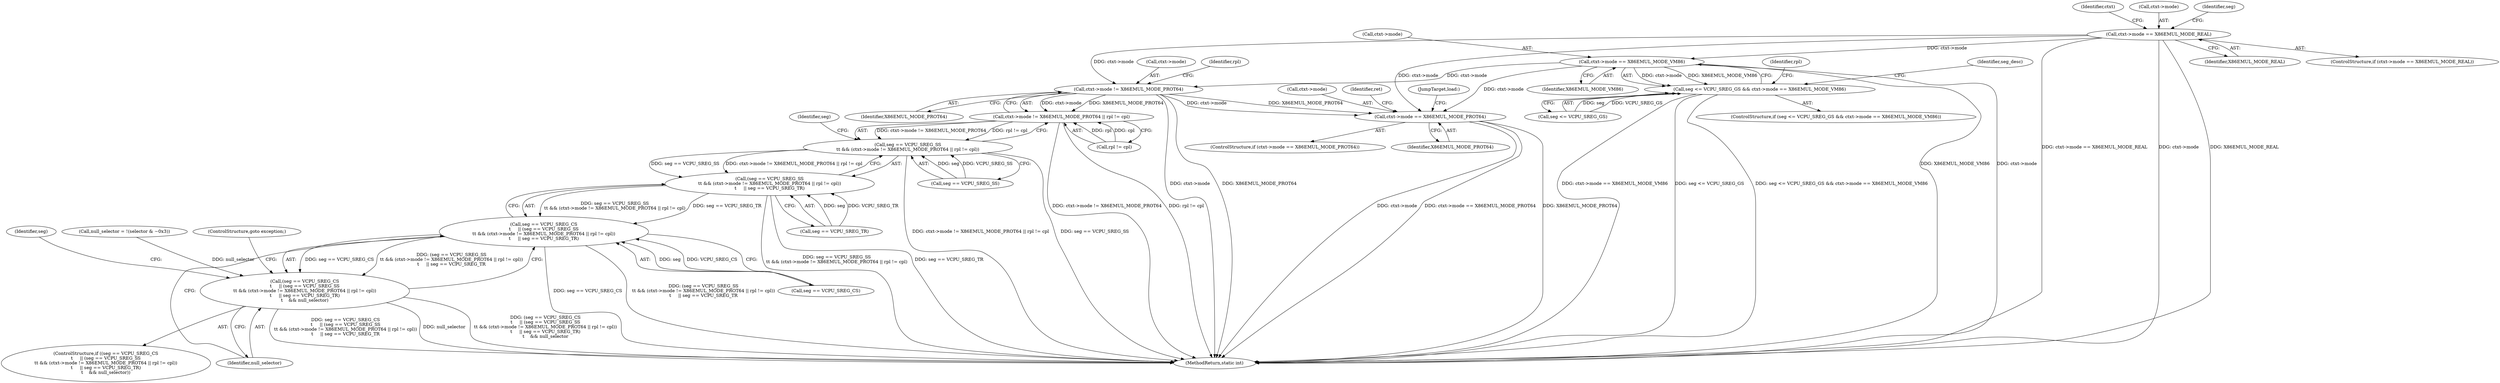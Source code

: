 digraph "0_linux_d1442d85cc30ea75f7d399474ca738e0bc96f715@pointer" {
"1000157" [label="(Call,ctxt->mode == X86EMUL_MODE_REAL)"];
"1000184" [label="(Call,ctxt->mode == X86EMUL_MODE_VM86)"];
"1000180" [label="(Call,seg <= VCPU_SREG_GS && ctxt->mode == X86EMUL_MODE_VM86)"];
"1000238" [label="(Call,ctxt->mode != X86EMUL_MODE_PROT64)"];
"1000237" [label="(Call,ctxt->mode != X86EMUL_MODE_PROT64 || rpl != cpl)"];
"1000233" [label="(Call,seg == VCPU_SREG_SS\n\t\t && (ctxt->mode != X86EMUL_MODE_PROT64 || rpl != cpl))"];
"1000232" [label="(Call,(seg == VCPU_SREG_SS\n\t\t && (ctxt->mode != X86EMUL_MODE_PROT64 || rpl != cpl))\n\t     || seg == VCPU_SREG_TR)"];
"1000228" [label="(Call,seg == VCPU_SREG_CS\n\t     || (seg == VCPU_SREG_SS\n\t\t && (ctxt->mode != X86EMUL_MODE_PROT64 || rpl != cpl))\n\t     || seg == VCPU_SREG_TR)"];
"1000227" [label="(Call,(seg == VCPU_SREG_CS\n\t     || (seg == VCPU_SREG_SS\n\t\t && (ctxt->mode != X86EMUL_MODE_PROT64 || rpl != cpl))\n\t     || seg == VCPU_SREG_TR)\n\t    && null_selector)"];
"1000519" [label="(Call,ctxt->mode == X86EMUL_MODE_PROT64)"];
"1000180" [label="(Call,seg <= VCPU_SREG_GS && ctxt->mode == X86EMUL_MODE_VM86)"];
"1000157" [label="(Call,ctxt->mode == X86EMUL_MODE_REAL)"];
"1000569" [label="(MethodReturn,static int)"];
"1000232" [label="(Call,(seg == VCPU_SREG_SS\n\t\t && (ctxt->mode != X86EMUL_MODE_PROT64 || rpl != cpl))\n\t     || seg == VCPU_SREG_TR)"];
"1000137" [label="(Call,null_selector = !(selector & ~0x3))"];
"1000184" [label="(Call,ctxt->mode == X86EMUL_MODE_VM86)"];
"1000518" [label="(ControlStructure,if (ctxt->mode == X86EMUL_MODE_PROT64))"];
"1000179" [label="(ControlStructure,if (seg <= VCPU_SREG_GS && ctxt->mode == X86EMUL_MODE_VM86))"];
"1000227" [label="(Call,(seg == VCPU_SREG_CS\n\t     || (seg == VCPU_SREG_SS\n\t\t && (ctxt->mode != X86EMUL_MODE_PROT64 || rpl != cpl))\n\t     || seg == VCPU_SREG_TR)\n\t    && null_selector)"];
"1000523" [label="(Identifier,X86EMUL_MODE_PROT64)"];
"1000228" [label="(Call,seg == VCPU_SREG_CS\n\t     || (seg == VCPU_SREG_SS\n\t\t && (ctxt->mode != X86EMUL_MODE_PROT64 || rpl != cpl))\n\t     || seg == VCPU_SREG_TR)"];
"1000239" [label="(Call,ctxt->mode)"];
"1000226" [label="(ControlStructure,if ((seg == VCPU_SREG_CS\n\t     || (seg == VCPU_SREG_SS\n\t\t && (ctxt->mode != X86EMUL_MODE_PROT64 || rpl != cpl))\n\t     || seg == VCPU_SREG_TR)\n\t    && null_selector))"];
"1000229" [label="(Call,seg == VCPU_SREG_CS)"];
"1000526" [label="(Identifier,ret)"];
"1000161" [label="(Identifier,X86EMUL_MODE_REAL)"];
"1000243" [label="(Call,rpl != cpl)"];
"1000246" [label="(Call,seg == VCPU_SREG_TR)"];
"1000181" [label="(Call,seg <= VCPU_SREG_GS)"];
"1000519" [label="(Call,ctxt->mode == X86EMUL_MODE_PROT64)"];
"1000188" [label="(Identifier,X86EMUL_MODE_VM86)"];
"1000234" [label="(Call,seg == VCPU_SREG_SS)"];
"1000247" [label="(Identifier,seg)"];
"1000164" [label="(Identifier,ctxt)"];
"1000546" [label="(JumpTarget,load:)"];
"1000237" [label="(Call,ctxt->mode != X86EMUL_MODE_PROT64 || rpl != cpl)"];
"1000156" [label="(ControlStructure,if (ctxt->mode == X86EMUL_MODE_REAL))"];
"1000185" [label="(Call,ctxt->mode)"];
"1000520" [label="(Call,ctxt->mode)"];
"1000238" [label="(Call,ctxt->mode != X86EMUL_MODE_PROT64)"];
"1000244" [label="(Identifier,rpl)"];
"1000192" [label="(Identifier,seg_desc)"];
"1000158" [label="(Call,ctxt->mode)"];
"1000222" [label="(Identifier,rpl)"];
"1000182" [label="(Identifier,seg)"];
"1000242" [label="(Identifier,X86EMUL_MODE_PROT64)"];
"1000250" [label="(ControlStructure,goto exception;)"];
"1000249" [label="(Identifier,null_selector)"];
"1000254" [label="(Identifier,seg)"];
"1000233" [label="(Call,seg == VCPU_SREG_SS\n\t\t && (ctxt->mode != X86EMUL_MODE_PROT64 || rpl != cpl))"];
"1000157" -> "1000156"  [label="AST: "];
"1000157" -> "1000161"  [label="CFG: "];
"1000158" -> "1000157"  [label="AST: "];
"1000161" -> "1000157"  [label="AST: "];
"1000164" -> "1000157"  [label="CFG: "];
"1000182" -> "1000157"  [label="CFG: "];
"1000157" -> "1000569"  [label="DDG: ctxt->mode == X86EMUL_MODE_REAL"];
"1000157" -> "1000569"  [label="DDG: ctxt->mode"];
"1000157" -> "1000569"  [label="DDG: X86EMUL_MODE_REAL"];
"1000157" -> "1000184"  [label="DDG: ctxt->mode"];
"1000157" -> "1000238"  [label="DDG: ctxt->mode"];
"1000157" -> "1000519"  [label="DDG: ctxt->mode"];
"1000184" -> "1000180"  [label="AST: "];
"1000184" -> "1000188"  [label="CFG: "];
"1000185" -> "1000184"  [label="AST: "];
"1000188" -> "1000184"  [label="AST: "];
"1000180" -> "1000184"  [label="CFG: "];
"1000184" -> "1000569"  [label="DDG: X86EMUL_MODE_VM86"];
"1000184" -> "1000569"  [label="DDG: ctxt->mode"];
"1000184" -> "1000180"  [label="DDG: ctxt->mode"];
"1000184" -> "1000180"  [label="DDG: X86EMUL_MODE_VM86"];
"1000184" -> "1000238"  [label="DDG: ctxt->mode"];
"1000184" -> "1000519"  [label="DDG: ctxt->mode"];
"1000180" -> "1000179"  [label="AST: "];
"1000180" -> "1000181"  [label="CFG: "];
"1000181" -> "1000180"  [label="AST: "];
"1000192" -> "1000180"  [label="CFG: "];
"1000222" -> "1000180"  [label="CFG: "];
"1000180" -> "1000569"  [label="DDG: ctxt->mode == X86EMUL_MODE_VM86"];
"1000180" -> "1000569"  [label="DDG: seg <= VCPU_SREG_GS"];
"1000180" -> "1000569"  [label="DDG: seg <= VCPU_SREG_GS && ctxt->mode == X86EMUL_MODE_VM86"];
"1000181" -> "1000180"  [label="DDG: seg"];
"1000181" -> "1000180"  [label="DDG: VCPU_SREG_GS"];
"1000238" -> "1000237"  [label="AST: "];
"1000238" -> "1000242"  [label="CFG: "];
"1000239" -> "1000238"  [label="AST: "];
"1000242" -> "1000238"  [label="AST: "];
"1000244" -> "1000238"  [label="CFG: "];
"1000237" -> "1000238"  [label="CFG: "];
"1000238" -> "1000569"  [label="DDG: ctxt->mode"];
"1000238" -> "1000569"  [label="DDG: X86EMUL_MODE_PROT64"];
"1000238" -> "1000237"  [label="DDG: ctxt->mode"];
"1000238" -> "1000237"  [label="DDG: X86EMUL_MODE_PROT64"];
"1000238" -> "1000519"  [label="DDG: ctxt->mode"];
"1000238" -> "1000519"  [label="DDG: X86EMUL_MODE_PROT64"];
"1000237" -> "1000233"  [label="AST: "];
"1000237" -> "1000243"  [label="CFG: "];
"1000243" -> "1000237"  [label="AST: "];
"1000233" -> "1000237"  [label="CFG: "];
"1000237" -> "1000569"  [label="DDG: ctxt->mode != X86EMUL_MODE_PROT64"];
"1000237" -> "1000569"  [label="DDG: rpl != cpl"];
"1000237" -> "1000233"  [label="DDG: ctxt->mode != X86EMUL_MODE_PROT64"];
"1000237" -> "1000233"  [label="DDG: rpl != cpl"];
"1000243" -> "1000237"  [label="DDG: rpl"];
"1000243" -> "1000237"  [label="DDG: cpl"];
"1000233" -> "1000232"  [label="AST: "];
"1000233" -> "1000234"  [label="CFG: "];
"1000234" -> "1000233"  [label="AST: "];
"1000247" -> "1000233"  [label="CFG: "];
"1000232" -> "1000233"  [label="CFG: "];
"1000233" -> "1000569"  [label="DDG: ctxt->mode != X86EMUL_MODE_PROT64 || rpl != cpl"];
"1000233" -> "1000569"  [label="DDG: seg == VCPU_SREG_SS"];
"1000233" -> "1000232"  [label="DDG: seg == VCPU_SREG_SS"];
"1000233" -> "1000232"  [label="DDG: ctxt->mode != X86EMUL_MODE_PROT64 || rpl != cpl"];
"1000234" -> "1000233"  [label="DDG: seg"];
"1000234" -> "1000233"  [label="DDG: VCPU_SREG_SS"];
"1000232" -> "1000228"  [label="AST: "];
"1000232" -> "1000246"  [label="CFG: "];
"1000246" -> "1000232"  [label="AST: "];
"1000228" -> "1000232"  [label="CFG: "];
"1000232" -> "1000569"  [label="DDG: seg == VCPU_SREG_SS\n\t\t && (ctxt->mode != X86EMUL_MODE_PROT64 || rpl != cpl)"];
"1000232" -> "1000569"  [label="DDG: seg == VCPU_SREG_TR"];
"1000232" -> "1000228"  [label="DDG: seg == VCPU_SREG_SS\n\t\t && (ctxt->mode != X86EMUL_MODE_PROT64 || rpl != cpl)"];
"1000232" -> "1000228"  [label="DDG: seg == VCPU_SREG_TR"];
"1000246" -> "1000232"  [label="DDG: seg"];
"1000246" -> "1000232"  [label="DDG: VCPU_SREG_TR"];
"1000228" -> "1000227"  [label="AST: "];
"1000228" -> "1000229"  [label="CFG: "];
"1000229" -> "1000228"  [label="AST: "];
"1000249" -> "1000228"  [label="CFG: "];
"1000227" -> "1000228"  [label="CFG: "];
"1000228" -> "1000569"  [label="DDG: seg == VCPU_SREG_CS"];
"1000228" -> "1000569"  [label="DDG: (seg == VCPU_SREG_SS\n\t\t && (ctxt->mode != X86EMUL_MODE_PROT64 || rpl != cpl))\n\t     || seg == VCPU_SREG_TR"];
"1000228" -> "1000227"  [label="DDG: seg == VCPU_SREG_CS"];
"1000228" -> "1000227"  [label="DDG: (seg == VCPU_SREG_SS\n\t\t && (ctxt->mode != X86EMUL_MODE_PROT64 || rpl != cpl))\n\t     || seg == VCPU_SREG_TR"];
"1000229" -> "1000228"  [label="DDG: seg"];
"1000229" -> "1000228"  [label="DDG: VCPU_SREG_CS"];
"1000227" -> "1000226"  [label="AST: "];
"1000227" -> "1000249"  [label="CFG: "];
"1000249" -> "1000227"  [label="AST: "];
"1000250" -> "1000227"  [label="CFG: "];
"1000254" -> "1000227"  [label="CFG: "];
"1000227" -> "1000569"  [label="DDG: (seg == VCPU_SREG_CS\n\t     || (seg == VCPU_SREG_SS\n\t\t && (ctxt->mode != X86EMUL_MODE_PROT64 || rpl != cpl))\n\t     || seg == VCPU_SREG_TR)\n\t    && null_selector"];
"1000227" -> "1000569"  [label="DDG: seg == VCPU_SREG_CS\n\t     || (seg == VCPU_SREG_SS\n\t\t && (ctxt->mode != X86EMUL_MODE_PROT64 || rpl != cpl))\n\t     || seg == VCPU_SREG_TR"];
"1000227" -> "1000569"  [label="DDG: null_selector"];
"1000137" -> "1000227"  [label="DDG: null_selector"];
"1000519" -> "1000518"  [label="AST: "];
"1000519" -> "1000523"  [label="CFG: "];
"1000520" -> "1000519"  [label="AST: "];
"1000523" -> "1000519"  [label="AST: "];
"1000526" -> "1000519"  [label="CFG: "];
"1000546" -> "1000519"  [label="CFG: "];
"1000519" -> "1000569"  [label="DDG: ctxt->mode"];
"1000519" -> "1000569"  [label="DDG: ctxt->mode == X86EMUL_MODE_PROT64"];
"1000519" -> "1000569"  [label="DDG: X86EMUL_MODE_PROT64"];
}
